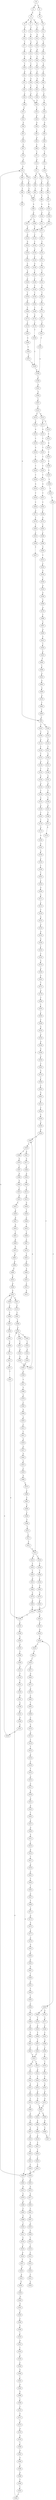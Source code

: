 strict digraph  {
	S0 -> S1 [ label = A ];
	S0 -> S2 [ label = G ];
	S1 -> S3 [ label = A ];
	S2 -> S4 [ label = C ];
	S3 -> S5 [ label = G ];
	S3 -> S6 [ label = T ];
	S3 -> S7 [ label = C ];
	S4 -> S8 [ label = G ];
	S5 -> S9 [ label = T ];
	S6 -> S10 [ label = T ];
	S7 -> S11 [ label = T ];
	S8 -> S12 [ label = T ];
	S9 -> S13 [ label = G ];
	S10 -> S14 [ label = G ];
	S11 -> S15 [ label = G ];
	S12 -> S16 [ label = C ];
	S13 -> S17 [ label = T ];
	S14 -> S18 [ label = A ];
	S15 -> S19 [ label = G ];
	S16 -> S20 [ label = G ];
	S17 -> S21 [ label = C ];
	S18 -> S22 [ label = A ];
	S19 -> S23 [ label = A ];
	S20 -> S24 [ label = A ];
	S21 -> S25 [ label = C ];
	S22 -> S26 [ label = C ];
	S23 -> S27 [ label = C ];
	S24 -> S28 [ label = C ];
	S25 -> S29 [ label = T ];
	S26 -> S30 [ label = C ];
	S27 -> S31 [ label = C ];
	S28 -> S32 [ label = G ];
	S29 -> S33 [ label = G ];
	S30 -> S34 [ label = C ];
	S31 -> S35 [ label = C ];
	S32 -> S36 [ label = C ];
	S33 -> S37 [ label = G ];
	S34 -> S38 [ label = G ];
	S35 -> S39 [ label = G ];
	S36 -> S40 [ label = G ];
	S37 -> S41 [ label = C ];
	S38 -> S42 [ label = T ];
	S39 -> S43 [ label = T ];
	S40 -> S44 [ label = C ];
	S41 -> S45 [ label = C ];
	S42 -> S46 [ label = C ];
	S43 -> S47 [ label = C ];
	S44 -> S48 [ label = C ];
	S45 -> S49 [ label = T ];
	S46 -> S50 [ label = T ];
	S47 -> S50 [ label = T ];
	S48 -> S51 [ label = T ];
	S49 -> S52 [ label = G ];
	S50 -> S53 [ label = C ];
	S51 -> S54 [ label = C ];
	S52 -> S55 [ label = G ];
	S53 -> S56 [ label = G ];
	S54 -> S57 [ label = G ];
	S55 -> S58 [ label = G ];
	S56 -> S59 [ label = G ];
	S57 -> S60 [ label = G ];
	S58 -> S61 [ label = T ];
	S59 -> S62 [ label = C ];
	S60 -> S63 [ label = G ];
	S61 -> S64 [ label = C ];
	S62 -> S65 [ label = A ];
	S63 -> S66 [ label = C ];
	S64 -> S67 [ label = C ];
	S65 -> S68 [ label = C ];
	S66 -> S69 [ label = T ];
	S67 -> S70 [ label = C ];
	S68 -> S71 [ label = C ];
	S69 -> S72 [ label = C ];
	S70 -> S73 [ label = G ];
	S71 -> S74 [ label = G ];
	S72 -> S75 [ label = A ];
	S73 -> S76 [ label = A ];
	S74 -> S77 [ label = A ];
	S75 -> S78 [ label = C ];
	S76 -> S79 [ label = G ];
	S76 -> S80 [ label = A ];
	S77 -> S81 [ label = G ];
	S77 -> S82 [ label = A ];
	S78 -> S83 [ label = G ];
	S79 -> S84 [ label = T ];
	S80 -> S85 [ label = G ];
	S81 -> S86 [ label = T ];
	S82 -> S87 [ label = T ];
	S83 -> S88 [ label = T ];
	S84 -> S89 [ label = C ];
	S85 -> S90 [ label = T ];
	S86 -> S91 [ label = C ];
	S87 -> S92 [ label = G ];
	S88 -> S93 [ label = C ];
	S89 -> S94 [ label = C ];
	S90 -> S95 [ label = C ];
	S91 -> S94 [ label = C ];
	S92 -> S96 [ label = T ];
	S93 -> S97 [ label = C ];
	S94 -> S98 [ label = A ];
	S95 -> S99 [ label = G ];
	S96 -> S100 [ label = A ];
	S97 -> S101 [ label = A ];
	S98 -> S102 [ label = G ];
	S99 -> S103 [ label = C ];
	S99 -> S104 [ label = A ];
	S100 -> S105 [ label = G ];
	S101 -> S106 [ label = G ];
	S102 -> S107 [ label = T ];
	S102 -> S108 [ label = C ];
	S103 -> S109 [ label = G ];
	S104 -> S110 [ label = G ];
	S105 -> S111 [ label = T ];
	S106 -> S112 [ label = C ];
	S107 -> S113 [ label = A ];
	S108 -> S114 [ label = T ];
	S109 -> S115 [ label = G ];
	S110 -> S116 [ label = G ];
	S111 -> S117 [ label = T ];
	S112 -> S114 [ label = T ];
	S113 -> S118 [ label = G ];
	S114 -> S119 [ label = T ];
	S115 -> S120 [ label = C ];
	S116 -> S121 [ label = T ];
	S117 -> S122 [ label = T ];
	S118 -> S123 [ label = G ];
	S119 -> S124 [ label = C ];
	S120 -> S125 [ label = T ];
	S121 -> S126 [ label = A ];
	S122 -> S127 [ label = C ];
	S123 -> S128 [ label = G ];
	S124 -> S129 [ label = A ];
	S125 -> S130 [ label = A ];
	S126 -> S131 [ label = T ];
	S127 -> S132 [ label = A ];
	S128 -> S133 [ label = T ];
	S129 -> S134 [ label = C ];
	S130 -> S135 [ label = T ];
	S131 -> S136 [ label = A ];
	S132 -> S137 [ label = C ];
	S133 -> S138 [ label = C ];
	S134 -> S139 [ label = G ];
	S135 -> S140 [ label = A ];
	S136 -> S141 [ label = A ];
	S137 -> S142 [ label = T ];
	S138 -> S143 [ label = A ];
	S139 -> S144 [ label = C ];
	S140 -> S145 [ label = G ];
	S141 -> S146 [ label = G ];
	S142 -> S147 [ label = C ];
	S143 -> S148 [ label = C ];
	S144 -> S149 [ label = C ];
	S145 -> S150 [ label = T ];
	S146 -> S151 [ label = T ];
	S147 -> S152 [ label = C ];
	S148 -> S153 [ label = T ];
	S149 -> S154 [ label = C ];
	S150 -> S155 [ label = A ];
	S151 -> S156 [ label = C ];
	S152 -> S157 [ label = T ];
	S153 -> S158 [ label = C ];
	S154 -> S159 [ label = T ];
	S155 -> S160 [ label = G ];
	S156 -> S161 [ label = G ];
	S157 -> S162 [ label = T ];
	S158 -> S163 [ label = G ];
	S159 -> S164 [ label = T ];
	S160 -> S165 [ label = C ];
	S161 -> S166 [ label = T ];
	S162 -> S167 [ label = T ];
	S163 -> S168 [ label = C ];
	S164 -> S169 [ label = C ];
	S165 -> S170 [ label = C ];
	S166 -> S171 [ label = G ];
	S167 -> S172 [ label = C ];
	S168 -> S173 [ label = T ];
	S169 -> S174 [ label = A ];
	S170 -> S175 [ label = G ];
	S171 -> S176 [ label = G ];
	S172 -> S177 [ label = A ];
	S173 -> S178 [ label = T ];
	S174 -> S179 [ label = T ];
	S175 -> S180 [ label = A ];
	S176 -> S181 [ label = T ];
	S177 -> S182 [ label = T ];
	S178 -> S183 [ label = C ];
	S179 -> S184 [ label = C ];
	S180 -> S185 [ label = A ];
	S181 -> S186 [ label = A ];
	S182 -> S187 [ label = C ];
	S183 -> S188 [ label = A ];
	S184 -> S189 [ label = C ];
	S185 -> S190 [ label = A ];
	S186 -> S191 [ label = C ];
	S187 -> S192 [ label = C ];
	S188 -> S193 [ label = T ];
	S189 -> S194 [ label = A ];
	S190 -> S195 [ label = C ];
	S191 -> S196 [ label = C ];
	S192 -> S194 [ label = A ];
	S193 -> S197 [ label = C ];
	S194 -> S198 [ label = G ];
	S195 -> S199 [ label = C ];
	S196 -> S200 [ label = G ];
	S197 -> S189 [ label = C ];
	S198 -> S201 [ label = A ];
	S199 -> S202 [ label = C ];
	S200 -> S203 [ label = G ];
	S201 -> S204 [ label = A ];
	S202 -> S205 [ label = C ];
	S203 -> S206 [ label = T ];
	S204 -> S207 [ label = C ];
	S205 -> S208 [ label = G ];
	S206 -> S209 [ label = G ];
	S207 -> S210 [ label = C ];
	S208 -> S211 [ label = A ];
	S209 -> S212 [ label = G ];
	S210 -> S213 [ label = A ];
	S210 -> S214 [ label = G ];
	S211 -> S215 [ label = C ];
	S212 -> S216 [ label = T ];
	S213 -> S217 [ label = G ];
	S213 -> S218 [ label = C ];
	S214 -> S219 [ label = G ];
	S215 -> S220 [ label = T ];
	S216 -> S221 [ label = T ];
	S217 -> S222 [ label = A ];
	S218 -> S223 [ label = C ];
	S219 -> S224 [ label = A ];
	S220 -> S225 [ label = A ];
	S221 -> S226 [ label = A ];
	S222 -> S227 [ label = C ];
	S223 -> S228 [ label = A ];
	S224 -> S229 [ label = C ];
	S225 -> S230 [ label = G ];
	S226 -> S231 [ label = G ];
	S227 -> S232 [ label = T ];
	S228 -> S233 [ label = C ];
	S229 -> S234 [ label = G ];
	S230 -> S235 [ label = A ];
	S231 -> S236 [ label = A ];
	S232 -> S237 [ label = C ];
	S233 -> S238 [ label = C ];
	S234 -> S239 [ label = C ];
	S235 -> S240 [ label = A ];
	S236 -> S241 [ label = A ];
	S237 -> S242 [ label = C ];
	S238 -> S243 [ label = C ];
	S239 -> S244 [ label = C ];
	S240 -> S245 [ label = T ];
	S241 -> S246 [ label = G ];
	S242 -> S247 [ label = C ];
	S243 -> S248 [ label = C ];
	S244 -> S249 [ label = C ];
	S245 -> S250 [ label = C ];
	S246 -> S251 [ label = G ];
	S247 -> S252 [ label = A ];
	S248 -> S253 [ label = T ];
	S249 -> S254 [ label = A ];
	S250 -> S255 [ label = G ];
	S251 -> S256 [ label = G ];
	S252 -> S257 [ label = T ];
	S253 -> S258 [ label = T ];
	S254 -> S259 [ label = T ];
	S255 -> S260 [ label = G ];
	S256 -> S261 [ label = G ];
	S257 -> S262 [ label = C ];
	S258 -> S263 [ label = C ];
	S259 -> S264 [ label = C ];
	S260 -> S265 [ label = G ];
	S261 -> S266 [ label = T ];
	S261 -> S267 [ label = G ];
	S262 -> S268 [ label = T ];
	S263 -> S269 [ label = C ];
	S263 -> S270 [ label = G ];
	S264 -> S271 [ label = G ];
	S265 -> S272 [ label = T ];
	S266 -> S273 [ label = C ];
	S267 -> S274 [ label = T ];
	S268 -> S275 [ label = G ];
	S269 -> S276 [ label = T ];
	S270 -> S277 [ label = A ];
	S271 -> S278 [ label = T ];
	S272 -> S279 [ label = A ];
	S273 -> S280 [ label = T ];
	S274 -> S281 [ label = C ];
	S275 -> S282 [ label = C ];
	S276 -> S283 [ label = G ];
	S277 -> S284 [ label = T ];
	S278 -> S285 [ label = C ];
	S279 -> S286 [ label = T ];
	S280 -> S287 [ label = C ];
	S281 -> S288 [ label = C ];
	S282 -> S289 [ label = C ];
	S283 -> S290 [ label = T ];
	S284 -> S291 [ label = C ];
	S285 -> S292 [ label = C ];
	S286 -> S293 [ label = C ];
	S287 -> S294 [ label = T ];
	S288 -> S295 [ label = G ];
	S289 -> S296 [ label = A ];
	S290 -> S297 [ label = C ];
	S291 -> S298 [ label = G ];
	S292 -> S299 [ label = T ];
	S293 -> S300 [ label = C ];
	S294 -> S301 [ label = C ];
	S295 -> S302 [ label = C ];
	S295 -> S303 [ label = T ];
	S296 -> S304 [ label = G ];
	S297 -> S305 [ label = C ];
	S298 -> S306 [ label = T ];
	S299 -> S307 [ label = C ];
	S300 -> S308 [ label = C ];
	S301 -> S309 [ label = G ];
	S302 -> S310 [ label = C ];
	S303 -> S311 [ label = C ];
	S304 -> S312 [ label = T ];
	S305 -> S313 [ label = T ];
	S306 -> S314 [ label = T ];
	S307 -> S315 [ label = T ];
	S308 -> S316 [ label = G ];
	S309 -> S317 [ label = T ];
	S310 -> S318 [ label = G ];
	S311 -> S319 [ label = G ];
	S312 -> S320 [ label = C ];
	S313 -> S321 [ label = A ];
	S313 -> S322 [ label = T ];
	S314 -> S323 [ label = T ];
	S315 -> S324 [ label = T ];
	S315 -> S325 [ label = G ];
	S316 -> S326 [ label = A ];
	S317 -> S327 [ label = G ];
	S318 -> S328 [ label = G ];
	S319 -> S329 [ label = G ];
	S320 -> S330 [ label = G ];
	S321 -> S331 [ label = C ];
	S322 -> S332 [ label = G ];
	S323 -> S333 [ label = G ];
	S324 -> S334 [ label = C ];
	S325 -> S335 [ label = T ];
	S326 -> S336 [ label = A ];
	S327 -> S337 [ label = G ];
	S328 -> S338 [ label = A ];
	S329 -> S339 [ label = A ];
	S330 -> S340 [ label = T ];
	S331 -> S341 [ label = T ];
	S332 -> S342 [ label = T ];
	S333 -> S343 [ label = T ];
	S334 -> S344 [ label = T ];
	S335 -> S345 [ label = C ];
	S336 -> S346 [ label = A ];
	S337 -> S347 [ label = T ];
	S338 -> S348 [ label = A ];
	S339 -> S349 [ label = A ];
	S340 -> S350 [ label = A ];
	S341 -> S351 [ label = A ];
	S342 -> S352 [ label = A ];
	S343 -> S353 [ label = A ];
	S344 -> S354 [ label = C ];
	S345 -> S355 [ label = G ];
	S346 -> S356 [ label = G ];
	S347 -> S186 [ label = A ];
	S348 -> S357 [ label = C ];
	S349 -> S358 [ label = C ];
	S350 -> S359 [ label = A ];
	S351 -> S360 [ label = C ];
	S352 -> S361 [ label = G ];
	S353 -> S362 [ label = G ];
	S354 -> S363 [ label = G ];
	S355 -> S364 [ label = T ];
	S356 -> S365 [ label = T ];
	S357 -> S366 [ label = T ];
	S358 -> S367 [ label = A ];
	S358 -> S368 [ label = T ];
	S359 -> S369 [ label = G ];
	S360 -> S370 [ label = C ];
	S361 -> S371 [ label = G ];
	S362 -> S372 [ label = G ];
	S363 -> S373 [ label = G ];
	S364 -> S374 [ label = G ];
	S365 -> S375 [ label = G ];
	S366 -> S376 [ label = G ];
	S367 -> S377 [ label = G ];
	S368 -> S378 [ label = A ];
	S369 -> S379 [ label = A ];
	S370 -> S380 [ label = A ];
	S371 -> S381 [ label = A ];
	S372 -> S381 [ label = A ];
	S373 -> S382 [ label = A ];
	S374 -> S383 [ label = G ];
	S375 -> S384 [ label = T ];
	S376 -> S385 [ label = C ];
	S377 -> S386 [ label = G ];
	S378 -> S387 [ label = C ];
	S379 -> S388 [ label = C ];
	S380 -> S389 [ label = G ];
	S381 -> S390 [ label = G ];
	S381 -> S391 [ label = A ];
	S382 -> S392 [ label = G ];
	S383 -> S181 [ label = T ];
	S384 -> S393 [ label = C ];
	S385 -> S394 [ label = A ];
	S386 -> S395 [ label = A ];
	S387 -> S396 [ label = A ];
	S388 -> S397 [ label = G ];
	S389 -> S398 [ label = G ];
	S390 -> S399 [ label = A ];
	S391 -> S400 [ label = A ];
	S392 -> S401 [ label = A ];
	S393 -> S402 [ label = G ];
	S394 -> S403 [ label = A ];
	S395 -> S404 [ label = A ];
	S396 -> S405 [ label = A ];
	S397 -> S406 [ label = G ];
	S398 -> S407 [ label = A ];
	S399 -> S408 [ label = G ];
	S400 -> S409 [ label = G ];
	S401 -> S410 [ label = G ];
	S402 -> S411 [ label = T ];
	S403 -> S412 [ label = C ];
	S404 -> S413 [ label = T ];
	S405 -> S414 [ label = C ];
	S406 -> S415 [ label = C ];
	S407 -> S416 [ label = G ];
	S408 -> S417 [ label = G ];
	S409 -> S418 [ label = G ];
	S410 -> S419 [ label = G ];
	S411 -> S420 [ label = C ];
	S412 -> S421 [ label = C ];
	S413 -> S422 [ label = A ];
	S414 -> S423 [ label = G ];
	S415 -> S424 [ label = T ];
	S416 -> S425 [ label = A ];
	S417 -> S426 [ label = T ];
	S418 -> S427 [ label = T ];
	S419 -> S426 [ label = T ];
	S420 -> S428 [ label = G ];
	S421 -> S429 [ label = A ];
	S422 -> S430 [ label = G ];
	S423 -> S431 [ label = A ];
	S424 -> S432 [ label = C ];
	S425 -> S433 [ label = G ];
	S426 -> S434 [ label = C ];
	S427 -> S435 [ label = C ];
	S428 -> S436 [ label = G ];
	S429 -> S437 [ label = G ];
	S430 -> S438 [ label = T ];
	S431 -> S439 [ label = A ];
	S432 -> S440 [ label = T ];
	S433 -> S441 [ label = T ];
	S434 -> S442 [ label = C ];
	S435 -> S443 [ label = C ];
	S436 -> S444 [ label = A ];
	S437 -> S445 [ label = A ];
	S438 -> S446 [ label = C ];
	S439 -> S447 [ label = A ];
	S440 -> S448 [ label = C ];
	S441 -> S449 [ label = C ];
	S442 -> S450 [ label = C ];
	S443 -> S451 [ label = C ];
	S444 -> S349 [ label = A ];
	S445 -> S452 [ label = A ];
	S446 -> S453 [ label = T ];
	S447 -> S454 [ label = A ];
	S448 -> S455 [ label = G ];
	S449 -> S456 [ label = A ];
	S450 -> S457 [ label = A ];
	S450 -> S458 [ label = G ];
	S451 -> S458 [ label = G ];
	S452 -> S459 [ label = C ];
	S453 -> S460 [ label = C ];
	S454 -> S461 [ label = C ];
	S455 -> S462 [ label = A ];
	S456 -> S463 [ label = G ];
	S457 -> S464 [ label = G ];
	S458 -> S465 [ label = G ];
	S458 -> S76 [ label = A ];
	S459 -> S466 [ label = A ];
	S460 -> S467 [ label = T ];
	S461 -> S468 [ label = A ];
	S462 -> S469 [ label = A ];
	S463 -> S470 [ label = G ];
	S464 -> S471 [ label = A ];
	S465 -> S472 [ label = A ];
	S466 -> S473 [ label = G ];
	S467 -> S474 [ label = C ];
	S468 -> S475 [ label = G ];
	S469 -> S476 [ label = G ];
	S470 -> S477 [ label = A ];
	S471 -> S478 [ label = G ];
	S472 -> S479 [ label = G ];
	S473 -> S480 [ label = C ];
	S474 -> S481 [ label = T ];
	S475 -> S482 [ label = A ];
	S476 -> S483 [ label = T ];
	S477 -> S484 [ label = C ];
	S478 -> S485 [ label = C ];
	S479 -> S486 [ label = G ];
	S480 -> S487 [ label = C ];
	S481 -> S488 [ label = G ];
	S482 -> S489 [ label = A ];
	S483 -> S490 [ label = C ];
	S484 -> S491 [ label = C ];
	S485 -> S492 [ label = C ];
	S486 -> S493 [ label = C ];
	S487 -> S494 [ label = G ];
	S488 -> S495 [ label = A ];
	S489 -> S496 [ label = G ];
	S490 -> S99 [ label = G ];
	S491 -> S497 [ label = A ];
	S492 -> S498 [ label = A ];
	S493 -> S499 [ label = G ];
	S494 -> S500 [ label = T ];
	S495 -> S501 [ label = G ];
	S496 -> S502 [ label = G ];
	S497 -> S503 [ label = G ];
	S498 -> S504 [ label = C ];
	S499 -> S505 [ label = T ];
	S500 -> S506 [ label = C ];
	S501 -> S507 [ label = T ];
	S502 -> S508 [ label = G ];
	S503 -> S509 [ label = T ];
	S504 -> S510 [ label = G ];
	S505 -> S511 [ label = G ];
	S506 -> S512 [ label = C ];
	S507 -> S513 [ label = A ];
	S508 -> S261 [ label = G ];
	S509 -> S514 [ label = C ];
	S510 -> S515 [ label = G ];
	S511 -> S516 [ label = G ];
	S512 -> S517 [ label = T ];
	S514 -> S518 [ label = T ];
	S515 -> S519 [ label = T ];
	S516 -> S520 [ label = T ];
	S517 -> S521 [ label = C ];
	S518 -> S522 [ label = C ];
	S519 -> S523 [ label = T ];
	S520 -> S524 [ label = A ];
	S521 -> S315 [ label = T ];
	S522 -> S525 [ label = T ];
	S523 -> S526 [ label = A ];
	S524 -> S527 [ label = T ];
	S525 -> S528 [ label = G ];
	S526 -> S529 [ label = C ];
	S527 -> S530 [ label = G ];
	S528 -> S531 [ label = T ];
	S529 -> S532 [ label = T ];
	S530 -> S533 [ label = A ];
	S531 -> S534 [ label = A ];
	S532 -> S535 [ label = G ];
	S533 -> S536 [ label = G ];
	S535 -> S537 [ label = C ];
	S536 -> S538 [ label = C ];
	S537 -> S539 [ label = A ];
	S538 -> S540 [ label = G ];
	S539 -> S541 [ label = G ];
	S540 -> S542 [ label = G ];
	S541 -> S543 [ label = A ];
	S542 -> S544 [ label = T ];
	S543 -> S545 [ label = C ];
	S544 -> S546 [ label = C ];
	S545 -> S547 [ label = G ];
	S546 -> S548 [ label = G ];
	S547 -> S549 [ label = G ];
	S548 -> S550 [ label = C ];
	S549 -> S551 [ label = A ];
	S550 -> S552 [ label = A ];
	S551 -> S553 [ label = C ];
	S552 -> S554 [ label = C ];
	S553 -> S555 [ label = A ];
	S554 -> S556 [ label = G ];
	S555 -> S557 [ label = C ];
	S556 -> S558 [ label = C ];
	S557 -> S559 [ label = A ];
	S558 -> S560 [ label = G ];
	S559 -> S561 [ label = C ];
	S560 -> S562 [ label = C ];
	S561 -> S563 [ label = C ];
	S562 -> S564 [ label = G ];
	S563 -> S565 [ label = T ];
	S564 -> S566 [ label = G ];
	S565 -> S567 [ label = C ];
	S566 -> S568 [ label = C ];
	S567 -> S569 [ label = T ];
	S568 -> S570 [ label = T ];
	S569 -> S571 [ label = A ];
	S570 -> S572 [ label = G ];
	S571 -> S573 [ label = G ];
	S572 -> S574 [ label = G ];
	S573 -> S575 [ label = A ];
	S574 -> S576 [ label = A ];
	S575 -> S577 [ label = A ];
	S576 -> S578 [ label = A ];
	S577 -> S579 [ label = C ];
	S578 -> S580 [ label = T ];
	S579 -> S581 [ label = G ];
	S580 -> S582 [ label = G ];
	S581 -> S583 [ label = A ];
	S582 -> S584 [ label = G ];
	S583 -> S585 [ label = G ];
	S584 -> S586 [ label = G ];
	S585 -> S587 [ label = G ];
	S586 -> S588 [ label = G ];
	S587 -> S589 [ label = T ];
	S588 -> S590 [ label = T ];
	S589 -> S591 [ label = G ];
	S590 -> S592 [ label = C ];
	S591 -> S593 [ label = T ];
	S592 -> S594 [ label = C ];
	S593 -> S595 [ label = C ];
	S594 -> S295 [ label = G ];
	S595 -> S596 [ label = C ];
	S596 -> S597 [ label = C ];
	S597 -> S598 [ label = T ];
	S598 -> S599 [ label = G ];
	S599 -> S600 [ label = T ];
	S600 -> S601 [ label = C ];
	S601 -> S602 [ label = C ];
	S602 -> S313 [ label = T ];
}
